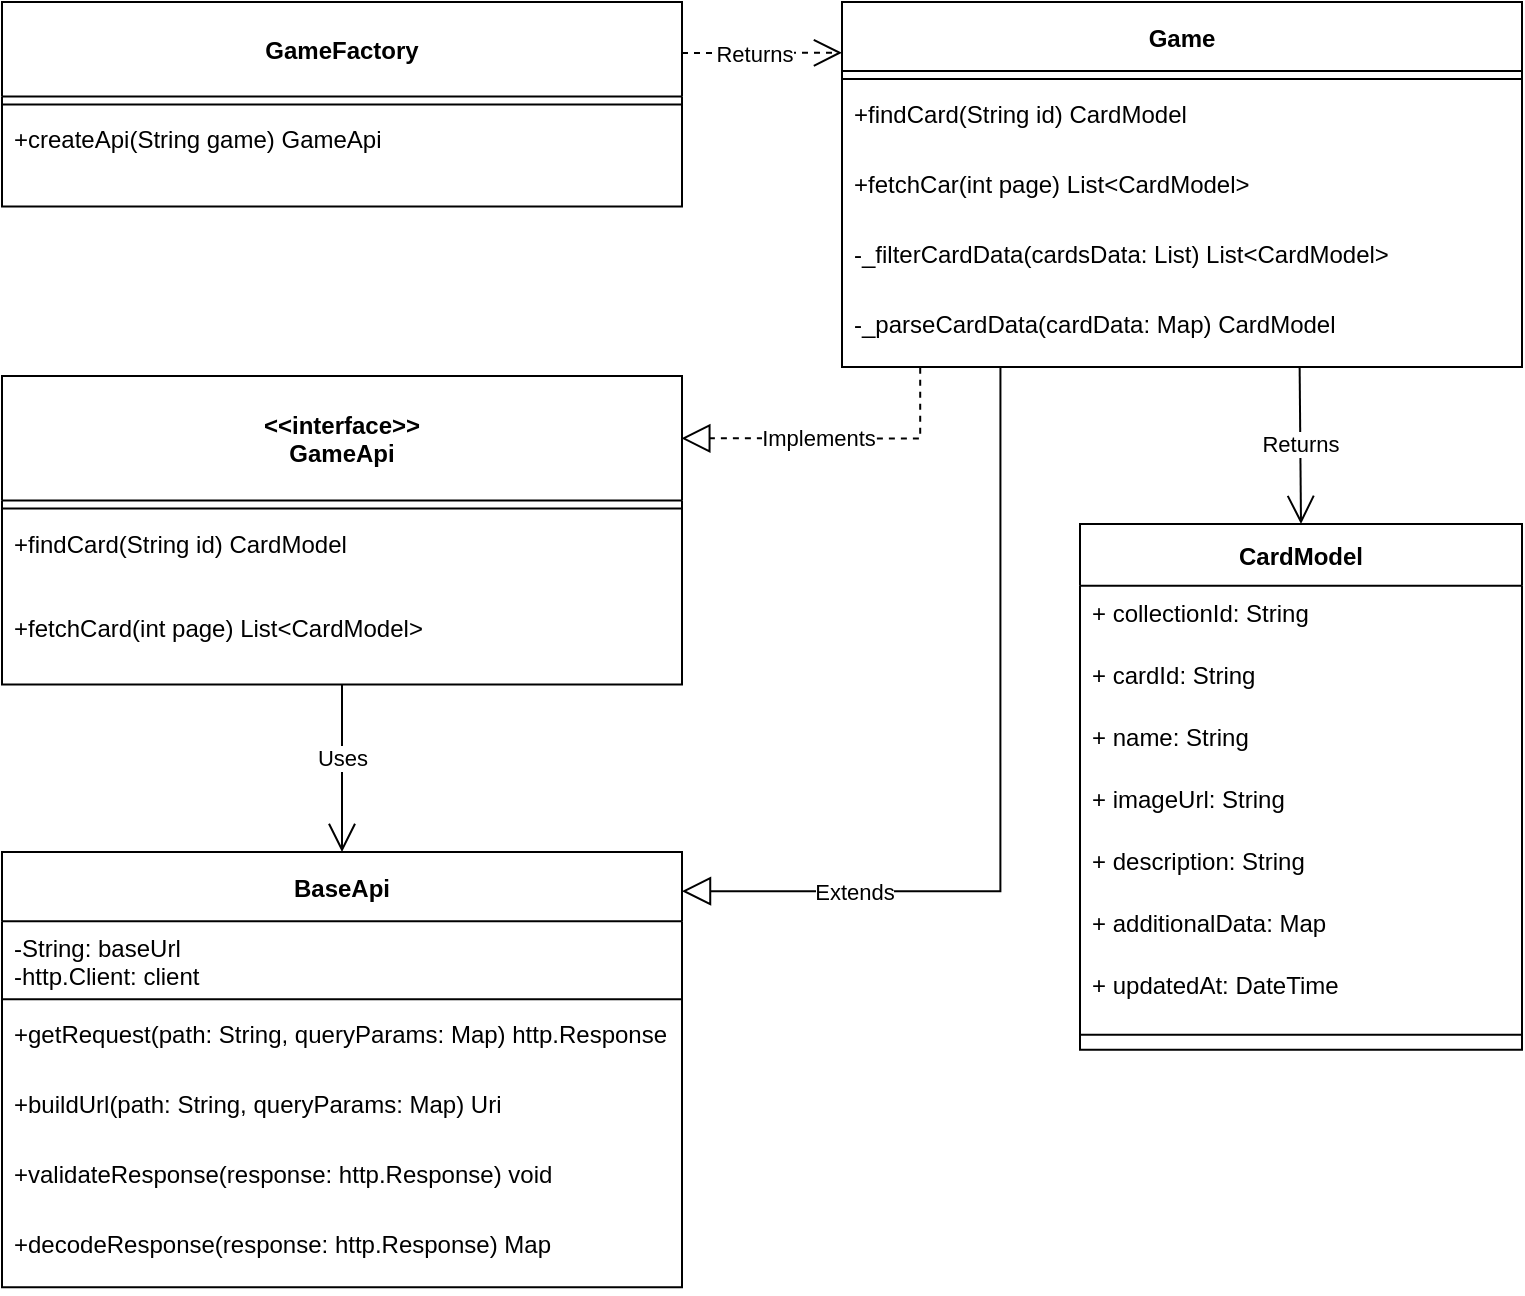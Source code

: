 <mxfile>
    <diagram name="Page-1" id="CqFGtn3IiBASxJHQEmLO">
        <mxGraphModel dx="686" dy="611" grid="1" gridSize="10" guides="1" tooltips="1" connect="1" arrows="1" fold="1" page="1" pageScale="1" pageWidth="850" pageHeight="1100" math="0" shadow="0">
            <root>
                <mxCell id="0"/>
                <mxCell id="1" parent="0"/>
                <mxCell id="smZDSZCtHJzeuFw8UAwH-2" value="GameFactory" style="swimlane;fontStyle=1;align=center;verticalAlign=middle;childLayout=stackLayout;horizontal=1;startSize=47.2;horizontalStack=0;resizeParent=1;resizeParentMax=0;resizeLast=0;collapsible=0;marginBottom=0;fillColor=default;" parent="1" vertex="1">
                    <mxGeometry x="45" y="229" width="340" height="102.2" as="geometry"/>
                </mxCell>
                <mxCell id="smZDSZCtHJzeuFw8UAwH-3" style="line;strokeWidth=1;fillColor=none;align=left;verticalAlign=middle;spacingTop=-1;spacingLeft=3;spacingRight=3;rotatable=0;labelPosition=right;points=[];portConstraint=eastwest;strokeColor=inherit;" parent="smZDSZCtHJzeuFw8UAwH-2" vertex="1">
                    <mxGeometry y="47.2" width="340" height="8" as="geometry"/>
                </mxCell>
                <mxCell id="smZDSZCtHJzeuFw8UAwH-4" value="+createApi(String game) GameApi" style="text;strokeColor=none;fillColor=none;align=left;verticalAlign=top;spacingLeft=4;spacingRight=4;overflow=hidden;rotatable=0;points=[[0,0.5],[1,0.5]];portConstraint=eastwest;" parent="smZDSZCtHJzeuFw8UAwH-2" vertex="1">
                    <mxGeometry y="55.2" width="340" height="47" as="geometry"/>
                </mxCell>
                <mxCell id="smZDSZCtHJzeuFw8UAwH-5" value="&lt;&lt;interface&gt;&gt;&#xa;GameApi" style="swimlane;fontStyle=1;align=center;verticalAlign=middle;childLayout=stackLayout;horizontal=1;startSize=62.25;horizontalStack=0;resizeParent=1;resizeParentMax=0;resizeLast=0;collapsible=0;marginBottom=0;fillColor=default;" parent="1" vertex="1">
                    <mxGeometry x="45" y="416" width="340" height="154.25" as="geometry"/>
                </mxCell>
                <mxCell id="smZDSZCtHJzeuFw8UAwH-6" style="line;strokeWidth=1;fillColor=none;align=left;verticalAlign=middle;spacingTop=-1;spacingLeft=3;spacingRight=3;rotatable=0;labelPosition=right;points=[];portConstraint=eastwest;strokeColor=inherit;" parent="smZDSZCtHJzeuFw8UAwH-5" vertex="1">
                    <mxGeometry y="62.25" width="340" height="8" as="geometry"/>
                </mxCell>
                <mxCell id="smZDSZCtHJzeuFw8UAwH-7" value="+findCard(String id) CardModel" style="text;strokeColor=none;fillColor=none;align=left;verticalAlign=top;spacingLeft=4;spacingRight=4;overflow=hidden;rotatable=0;points=[[0,0.5],[1,0.5]];portConstraint=eastwest;" parent="smZDSZCtHJzeuFw8UAwH-5" vertex="1">
                    <mxGeometry y="70.25" width="340" height="42" as="geometry"/>
                </mxCell>
                <mxCell id="smZDSZCtHJzeuFw8UAwH-8" value="+fetchCard(int page) List&lt;CardModel&gt;" style="text;strokeColor=none;fillColor=none;align=left;verticalAlign=top;spacingLeft=4;spacingRight=4;overflow=hidden;rotatable=0;points=[[0,0.5],[1,0.5]];portConstraint=eastwest;" parent="smZDSZCtHJzeuFw8UAwH-5" vertex="1">
                    <mxGeometry y="112.25" width="340" height="42" as="geometry"/>
                </mxCell>
                <mxCell id="smZDSZCtHJzeuFw8UAwH-19" value="" style="startArrow=none;endArrow=open;endSize=12;exitX=0.5;exitY=1;entryX=0.5;entryY=0;rounded=0;entryDx=0;entryDy=0;" parent="1" source="smZDSZCtHJzeuFw8UAwH-5" target="smZDSZCtHJzeuFw8UAwH-156" edge="1">
                    <mxGeometry relative="1" as="geometry">
                        <mxPoint x="219" y="654" as="targetPoint"/>
                    </mxGeometry>
                </mxCell>
                <mxCell id="smZDSZCtHJzeuFw8UAwH-113" value="Uses" style="edgeLabel;html=1;align=center;verticalAlign=middle;resizable=0;points=[];" parent="smZDSZCtHJzeuFw8UAwH-19" vertex="1" connectable="0">
                    <mxGeometry x="-0.132" relative="1" as="geometry">
                        <mxPoint as="offset"/>
                    </mxGeometry>
                </mxCell>
                <mxCell id="smZDSZCtHJzeuFw8UAwH-34" value="Game" style="swimlane;fontStyle=1;align=center;verticalAlign=middle;childLayout=stackLayout;horizontal=1;startSize=34.545;horizontalStack=0;resizeParent=1;resizeParentMax=0;resizeLast=0;collapsible=0;marginBottom=0;fillColor=default;" parent="1" vertex="1">
                    <mxGeometry x="465" y="229" width="340" height="182.545" as="geometry"/>
                </mxCell>
                <mxCell id="smZDSZCtHJzeuFw8UAwH-35" style="line;strokeWidth=1;fillColor=none;align=left;verticalAlign=middle;spacingTop=-1;spacingLeft=3;spacingRight=3;rotatable=0;labelPosition=right;points=[];portConstraint=eastwest;strokeColor=inherit;" parent="smZDSZCtHJzeuFw8UAwH-34" vertex="1">
                    <mxGeometry y="34.545" width="340" height="8" as="geometry"/>
                </mxCell>
                <mxCell id="smZDSZCtHJzeuFw8UAwH-36" value="+findCard(String id) CardModel" style="text;strokeColor=none;fillColor=none;align=left;verticalAlign=top;spacingLeft=4;spacingRight=4;overflow=hidden;rotatable=0;points=[[0,0.5],[1,0.5]];portConstraint=eastwest;" parent="smZDSZCtHJzeuFw8UAwH-34" vertex="1">
                    <mxGeometry y="42.545" width="340" height="35" as="geometry"/>
                </mxCell>
                <mxCell id="smZDSZCtHJzeuFw8UAwH-37" value="+fetchCar(int page) List&lt;CardModel&gt;" style="text;strokeColor=none;fillColor=none;align=left;verticalAlign=top;spacingLeft=4;spacingRight=4;overflow=hidden;rotatable=0;points=[[0,0.5],[1,0.5]];portConstraint=eastwest;" parent="smZDSZCtHJzeuFw8UAwH-34" vertex="1">
                    <mxGeometry y="77.545" width="340" height="35" as="geometry"/>
                </mxCell>
                <mxCell id="smZDSZCtHJzeuFw8UAwH-38" value="-_filterCardData(cardsData: List) List&lt;CardModel&gt;" style="text;strokeColor=none;fillColor=none;align=left;verticalAlign=top;spacingLeft=4;spacingRight=4;overflow=hidden;rotatable=0;points=[[0,0.5],[1,0.5]];portConstraint=eastwest;" parent="smZDSZCtHJzeuFw8UAwH-34" vertex="1">
                    <mxGeometry y="112.545" width="340" height="35" as="geometry"/>
                </mxCell>
                <mxCell id="smZDSZCtHJzeuFw8UAwH-39" value="-_parseCardData(cardData: Map) CardModel" style="text;strokeColor=none;fillColor=none;align=left;verticalAlign=top;spacingLeft=4;spacingRight=4;overflow=hidden;rotatable=0;points=[[0,0.5],[1,0.5]];portConstraint=eastwest;" parent="smZDSZCtHJzeuFw8UAwH-34" vertex="1">
                    <mxGeometry y="147.545" width="340" height="35" as="geometry"/>
                </mxCell>
                <mxCell id="smZDSZCtHJzeuFw8UAwH-40" value="CardModel" style="swimlane;fontStyle=1;align=center;verticalAlign=middle;childLayout=stackLayout;horizontal=1;startSize=30.933;horizontalStack=0;resizeParent=1;resizeParentMax=0;resizeLast=0;collapsible=0;marginBottom=0;fillColor=default;" parent="1" vertex="1">
                    <mxGeometry x="584" y="490" width="221" height="262.933" as="geometry"/>
                </mxCell>
                <mxCell id="smZDSZCtHJzeuFw8UAwH-41" value="+ collectionId: String" style="text;strokeColor=none;fillColor=none;align=left;verticalAlign=top;spacingLeft=4;spacingRight=4;overflow=hidden;rotatable=0;points=[[0,0.5],[1,0.5]];portConstraint=eastwest;" parent="smZDSZCtHJzeuFw8UAwH-40" vertex="1">
                    <mxGeometry y="30.933" width="221" height="31" as="geometry"/>
                </mxCell>
                <mxCell id="smZDSZCtHJzeuFw8UAwH-42" value="+ cardId: String" style="text;strokeColor=none;fillColor=none;align=left;verticalAlign=top;spacingLeft=4;spacingRight=4;overflow=hidden;rotatable=0;points=[[0,0.5],[1,0.5]];portConstraint=eastwest;" parent="smZDSZCtHJzeuFw8UAwH-40" vertex="1">
                    <mxGeometry y="61.933" width="221" height="31" as="geometry"/>
                </mxCell>
                <mxCell id="smZDSZCtHJzeuFw8UAwH-43" value="+ name: String" style="text;strokeColor=none;fillColor=none;align=left;verticalAlign=top;spacingLeft=4;spacingRight=4;overflow=hidden;rotatable=0;points=[[0,0.5],[1,0.5]];portConstraint=eastwest;" parent="smZDSZCtHJzeuFw8UAwH-40" vertex="1">
                    <mxGeometry y="92.933" width="221" height="31" as="geometry"/>
                </mxCell>
                <mxCell id="smZDSZCtHJzeuFw8UAwH-44" value="+ imageUrl: String" style="text;strokeColor=none;fillColor=none;align=left;verticalAlign=top;spacingLeft=4;spacingRight=4;overflow=hidden;rotatable=0;points=[[0,0.5],[1,0.5]];portConstraint=eastwest;" parent="smZDSZCtHJzeuFw8UAwH-40" vertex="1">
                    <mxGeometry y="123.933" width="221" height="31" as="geometry"/>
                </mxCell>
                <mxCell id="smZDSZCtHJzeuFw8UAwH-45" value="+ description: String" style="text;strokeColor=none;fillColor=none;align=left;verticalAlign=top;spacingLeft=4;spacingRight=4;overflow=hidden;rotatable=0;points=[[0,0.5],[1,0.5]];portConstraint=eastwest;" parent="smZDSZCtHJzeuFw8UAwH-40" vertex="1">
                    <mxGeometry y="154.933" width="221" height="31" as="geometry"/>
                </mxCell>
                <mxCell id="smZDSZCtHJzeuFw8UAwH-46" value="+ additionalData: Map" style="text;strokeColor=none;fillColor=none;align=left;verticalAlign=top;spacingLeft=4;spacingRight=4;overflow=hidden;rotatable=0;points=[[0,0.5],[1,0.5]];portConstraint=eastwest;" parent="smZDSZCtHJzeuFw8UAwH-40" vertex="1">
                    <mxGeometry y="185.933" width="221" height="31" as="geometry"/>
                </mxCell>
                <mxCell id="8" value="+ updatedAt: DateTime" style="text;strokeColor=none;fillColor=none;align=left;verticalAlign=top;spacingLeft=4;spacingRight=4;overflow=hidden;rotatable=0;points=[[0,0.5],[1,0.5]];portConstraint=eastwest;" vertex="1" parent="smZDSZCtHJzeuFw8UAwH-40">
                    <mxGeometry y="216.933" width="221" height="31" as="geometry"/>
                </mxCell>
                <mxCell id="smZDSZCtHJzeuFw8UAwH-47" style="line;strokeWidth=1;fillColor=none;align=left;verticalAlign=middle;spacingTop=-1;spacingLeft=3;spacingRight=3;rotatable=0;labelPosition=right;points=[];portConstraint=eastwest;strokeColor=inherit;" parent="smZDSZCtHJzeuFw8UAwH-40" vertex="1">
                    <mxGeometry y="247.933" width="221" height="15" as="geometry"/>
                </mxCell>
                <mxCell id="smZDSZCtHJzeuFw8UAwH-52" value="" style="curved=1;startArrow=none;endArrow=open;endSize=12;entryX=0.5;entryY=0;rounded=0;exitX=0.673;exitY=0.995;exitDx=0;exitDy=0;exitPerimeter=0;" parent="1" source="smZDSZCtHJzeuFw8UAwH-39" target="smZDSZCtHJzeuFw8UAwH-40" edge="1">
                    <mxGeometry relative="1" as="geometry">
                        <Array as="points"/>
                        <mxPoint x="1039" y="398" as="sourcePoint"/>
                    </mxGeometry>
                </mxCell>
                <mxCell id="6" value="&lt;span style=&quot;color: rgb(0, 0, 0);&quot;&gt;Returns&lt;/span&gt;" style="edgeLabel;html=1;align=center;verticalAlign=middle;resizable=0;points=[];" parent="smZDSZCtHJzeuFw8UAwH-52" vertex="1" connectable="0">
                    <mxGeometry x="-0.036" relative="1" as="geometry">
                        <mxPoint as="offset"/>
                    </mxGeometry>
                </mxCell>
                <mxCell id="smZDSZCtHJzeuFw8UAwH-156" value="BaseApi" style="swimlane;fontStyle=1;align=center;verticalAlign=middle;childLayout=stackLayout;horizontal=1;startSize=34.667;horizontalStack=0;resizeParent=1;resizeParentMax=0;resizeLast=0;collapsible=0;marginBottom=0;fillColor=default;" parent="1" vertex="1">
                    <mxGeometry x="45" y="654" width="340" height="217.667" as="geometry"/>
                </mxCell>
                <mxCell id="smZDSZCtHJzeuFw8UAwH-157" value="-String: baseUrl&#xa;-http.Client: client" style="text;strokeColor=none;fillColor=none;align=left;verticalAlign=top;spacingLeft=4;spacingRight=4;overflow=hidden;rotatable=0;points=[[0,0.5],[1,0.5]];portConstraint=eastwest;" parent="smZDSZCtHJzeuFw8UAwH-156" vertex="1">
                    <mxGeometry y="34.667" width="340" height="35" as="geometry"/>
                </mxCell>
                <mxCell id="smZDSZCtHJzeuFw8UAwH-158" style="line;strokeWidth=1;fillColor=none;align=left;verticalAlign=middle;spacingTop=-1;spacingLeft=3;spacingRight=3;rotatable=0;labelPosition=right;points=[];portConstraint=eastwest;strokeColor=inherit;" parent="smZDSZCtHJzeuFw8UAwH-156" vertex="1">
                    <mxGeometry y="69.667" width="340" height="8" as="geometry"/>
                </mxCell>
                <mxCell id="smZDSZCtHJzeuFw8UAwH-159" value="+getRequest(path: String, queryParams: Map) http.Response" style="text;strokeColor=none;fillColor=none;align=left;verticalAlign=top;spacingLeft=4;spacingRight=4;overflow=hidden;rotatable=0;points=[[0,0.5],[1,0.5]];portConstraint=eastwest;" parent="smZDSZCtHJzeuFw8UAwH-156" vertex="1">
                    <mxGeometry y="77.667" width="340" height="35" as="geometry"/>
                </mxCell>
                <mxCell id="smZDSZCtHJzeuFw8UAwH-160" value="+buildUrl(path: String, queryParams: Map) Uri" style="text;strokeColor=none;fillColor=none;align=left;verticalAlign=top;spacingLeft=4;spacingRight=4;overflow=hidden;rotatable=0;points=[[0,0.5],[1,0.5]];portConstraint=eastwest;" parent="smZDSZCtHJzeuFw8UAwH-156" vertex="1">
                    <mxGeometry y="112.667" width="340" height="35" as="geometry"/>
                </mxCell>
                <mxCell id="smZDSZCtHJzeuFw8UAwH-161" value="+validateResponse(response: http.Response) void" style="text;strokeColor=none;fillColor=none;align=left;verticalAlign=top;spacingLeft=4;spacingRight=4;overflow=hidden;rotatable=0;points=[[0,0.5],[1,0.5]];portConstraint=eastwest;" parent="smZDSZCtHJzeuFw8UAwH-156" vertex="1">
                    <mxGeometry y="147.667" width="340" height="35" as="geometry"/>
                </mxCell>
                <mxCell id="5" value="+decodeResponse(response: http.Response) Map" style="text;strokeColor=none;fillColor=none;align=left;verticalAlign=top;spacingLeft=4;spacingRight=4;overflow=hidden;rotatable=0;points=[[0,0.5],[1,0.5]];portConstraint=eastwest;" parent="smZDSZCtHJzeuFw8UAwH-156" vertex="1">
                    <mxGeometry y="182.667" width="340" height="35" as="geometry"/>
                </mxCell>
                <mxCell id="smZDSZCtHJzeuFw8UAwH-163" value="" style="startArrow=none;endArrow=open;dashed=1;endSize=12;exitX=1;exitY=0.25;entryX=0;entryY=0.139;rounded=0;entryDx=0;entryDy=0;exitDx=0;exitDy=0;entryPerimeter=0;" parent="1" source="smZDSZCtHJzeuFw8UAwH-2" target="smZDSZCtHJzeuFw8UAwH-34" edge="1">
                    <mxGeometry relative="1" as="geometry">
                        <mxPoint x="228" y="341" as="sourcePoint"/>
                        <mxPoint x="229" y="426" as="targetPoint"/>
                    </mxGeometry>
                </mxCell>
                <mxCell id="smZDSZCtHJzeuFw8UAwH-165" value="Returns" style="edgeLabel;html=1;align=center;verticalAlign=middle;resizable=0;points=[];" parent="smZDSZCtHJzeuFw8UAwH-163" vertex="1" connectable="0">
                    <mxGeometry x="-0.004" relative="1" as="geometry">
                        <mxPoint x="-4" as="offset"/>
                    </mxGeometry>
                </mxCell>
                <mxCell id="smZDSZCtHJzeuFw8UAwH-166" value="" style="endArrow=block;dashed=0;endFill=0;endSize=12;html=1;rounded=0;entryX=1;entryY=0.09;entryDx=0;entryDy=0;entryPerimeter=0;exitX=0.233;exitY=0.997;exitDx=0;exitDy=0;exitPerimeter=0;edgeStyle=orthogonalEdgeStyle;" parent="1" source="smZDSZCtHJzeuFw8UAwH-39" target="smZDSZCtHJzeuFw8UAwH-156" edge="1">
                    <mxGeometry width="160" relative="1" as="geometry">
                        <mxPoint x="469" y="554" as="sourcePoint"/>
                        <mxPoint x="629" y="554" as="targetPoint"/>
                    </mxGeometry>
                </mxCell>
                <mxCell id="smZDSZCtHJzeuFw8UAwH-167" value="Extends" style="edgeLabel;html=1;align=center;verticalAlign=middle;resizable=0;points=[];" parent="smZDSZCtHJzeuFw8UAwH-166" vertex="1" connectable="0">
                    <mxGeometry x="0.579" relative="1" as="geometry">
                        <mxPoint x="-3" as="offset"/>
                    </mxGeometry>
                </mxCell>
                <mxCell id="smZDSZCtHJzeuFw8UAwH-168" value="" style="endArrow=block;dashed=1;endFill=0;endSize=12;html=1;rounded=0;entryX=0.999;entryY=0.202;entryDx=0;entryDy=0;entryPerimeter=0;exitX=0.115;exitY=1.009;exitDx=0;exitDy=0;exitPerimeter=0;edgeStyle=orthogonalEdgeStyle;" parent="1" source="smZDSZCtHJzeuFw8UAwH-39" target="smZDSZCtHJzeuFw8UAwH-5" edge="1">
                    <mxGeometry width="160" relative="1" as="geometry">
                        <mxPoint x="409" y="534" as="sourcePoint"/>
                        <mxPoint x="569" y="534" as="targetPoint"/>
                    </mxGeometry>
                </mxCell>
                <mxCell id="smZDSZCtHJzeuFw8UAwH-169" value="Implements" style="edgeLabel;html=1;align=center;verticalAlign=middle;resizable=0;points=[];labelBackgroundColor=default;" parent="smZDSZCtHJzeuFw8UAwH-168" vertex="1" connectable="0">
                    <mxGeometry x="0.139" relative="1" as="geometry">
                        <mxPoint x="1" as="offset"/>
                    </mxGeometry>
                </mxCell>
            </root>
        </mxGraphModel>
    </diagram>
</mxfile>
